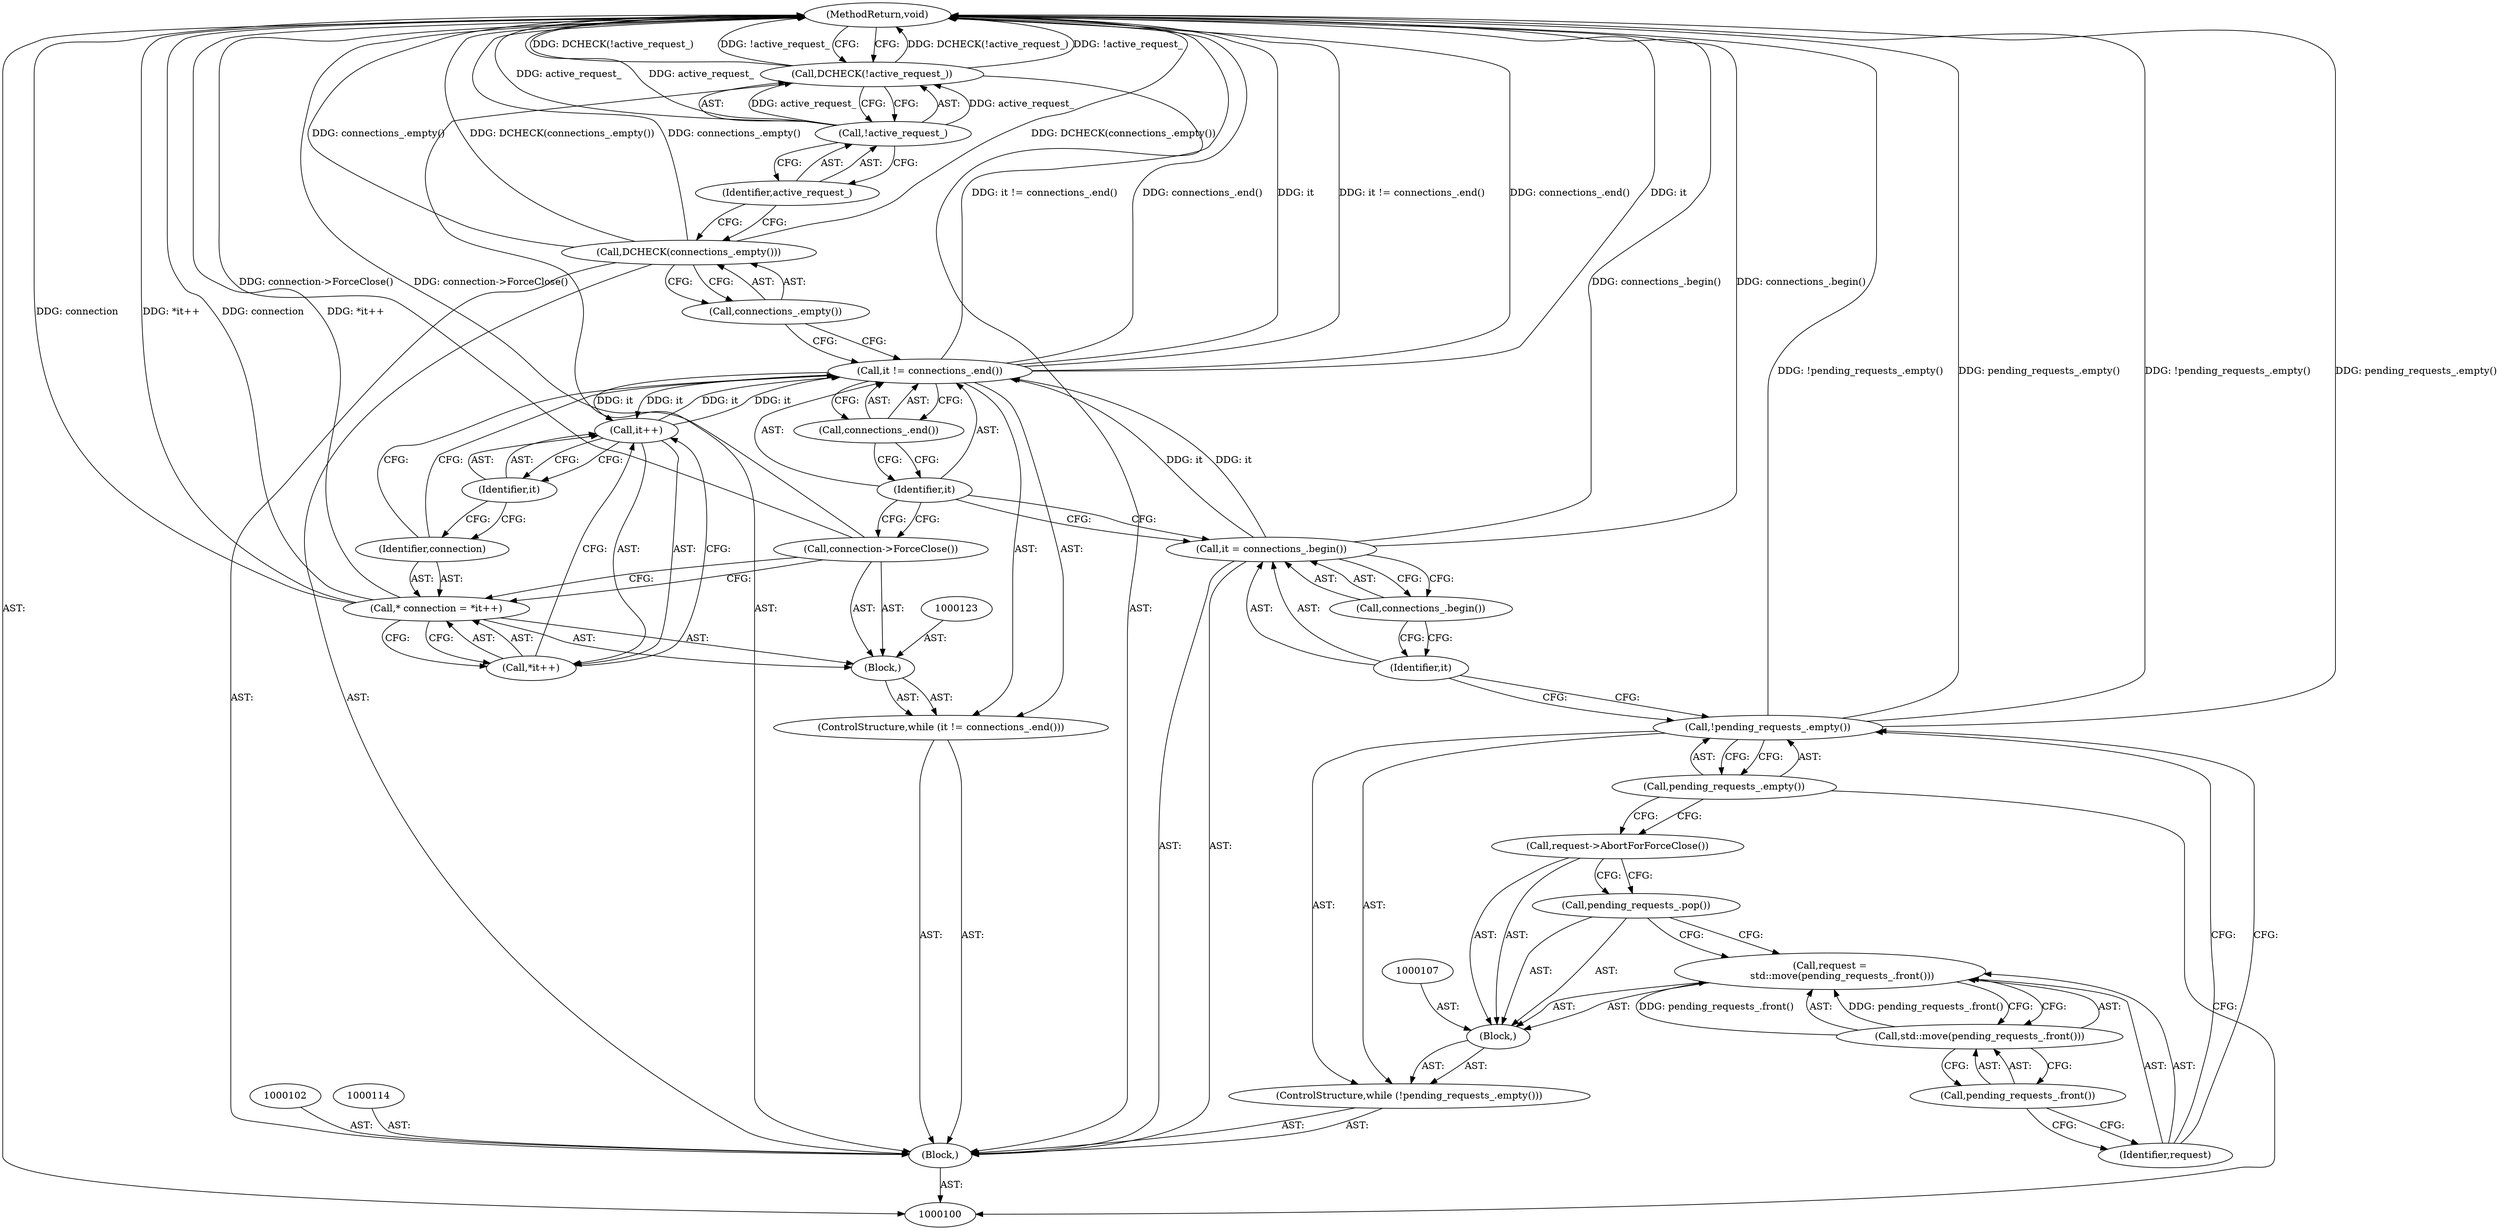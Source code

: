 digraph "1_Chrome_eaf2e8bce3855d362e53034bd83f0e3aff8714e4" {
"1000135" [label="(MethodReturn,void)"];
"1000101" [label="(Block,)"];
"1000117" [label="(Call,connections_.begin())"];
"1000115" [label="(Call,it = connections_.begin())"];
"1000116" [label="(Identifier,it)"];
"1000121" [label="(Call,connections_.end())"];
"1000118" [label="(ControlStructure,while (it != connections_.end()))"];
"1000119" [label="(Call,it != connections_.end())"];
"1000120" [label="(Identifier,it)"];
"1000124" [label="(Call,* connection = *it++)"];
"1000125" [label="(Identifier,connection)"];
"1000126" [label="(Call,*it++)"];
"1000127" [label="(Call,it++)"];
"1000128" [label="(Identifier,it)"];
"1000122" [label="(Block,)"];
"1000129" [label="(Call,connection->ForceClose())"];
"1000131" [label="(Call,connections_.empty())"];
"1000130" [label="(Call,DCHECK(connections_.empty()))"];
"1000133" [label="(Call,!active_request_)"];
"1000134" [label="(Identifier,active_request_)"];
"1000132" [label="(Call,DCHECK(!active_request_))"];
"1000105" [label="(Call,pending_requests_.empty())"];
"1000103" [label="(ControlStructure,while (!pending_requests_.empty()))"];
"1000104" [label="(Call,!pending_requests_.empty())"];
"1000108" [label="(Call,request =\n        std::move(pending_requests_.front()))"];
"1000109" [label="(Identifier,request)"];
"1000106" [label="(Block,)"];
"1000111" [label="(Call,pending_requests_.front())"];
"1000110" [label="(Call,std::move(pending_requests_.front()))"];
"1000112" [label="(Call,pending_requests_.pop())"];
"1000113" [label="(Call,request->AbortForForceClose())"];
"1000135" -> "1000100"  [label="AST: "];
"1000135" -> "1000132"  [label="CFG: "];
"1000115" -> "1000135"  [label="DDG: connections_.begin()"];
"1000124" -> "1000135"  [label="DDG: connection"];
"1000124" -> "1000135"  [label="DDG: *it++"];
"1000104" -> "1000135"  [label="DDG: !pending_requests_.empty()"];
"1000104" -> "1000135"  [label="DDG: pending_requests_.empty()"];
"1000132" -> "1000135"  [label="DDG: DCHECK(!active_request_)"];
"1000132" -> "1000135"  [label="DDG: !active_request_"];
"1000119" -> "1000135"  [label="DDG: it"];
"1000119" -> "1000135"  [label="DDG: it != connections_.end()"];
"1000119" -> "1000135"  [label="DDG: connections_.end()"];
"1000130" -> "1000135"  [label="DDG: DCHECK(connections_.empty())"];
"1000130" -> "1000135"  [label="DDG: connections_.empty()"];
"1000129" -> "1000135"  [label="DDG: connection->ForceClose()"];
"1000133" -> "1000135"  [label="DDG: active_request_"];
"1000101" -> "1000100"  [label="AST: "];
"1000102" -> "1000101"  [label="AST: "];
"1000103" -> "1000101"  [label="AST: "];
"1000114" -> "1000101"  [label="AST: "];
"1000115" -> "1000101"  [label="AST: "];
"1000118" -> "1000101"  [label="AST: "];
"1000130" -> "1000101"  [label="AST: "];
"1000132" -> "1000101"  [label="AST: "];
"1000117" -> "1000115"  [label="AST: "];
"1000117" -> "1000116"  [label="CFG: "];
"1000115" -> "1000117"  [label="CFG: "];
"1000115" -> "1000101"  [label="AST: "];
"1000115" -> "1000117"  [label="CFG: "];
"1000116" -> "1000115"  [label="AST: "];
"1000117" -> "1000115"  [label="AST: "];
"1000120" -> "1000115"  [label="CFG: "];
"1000115" -> "1000135"  [label="DDG: connections_.begin()"];
"1000115" -> "1000119"  [label="DDG: it"];
"1000116" -> "1000115"  [label="AST: "];
"1000116" -> "1000104"  [label="CFG: "];
"1000117" -> "1000116"  [label="CFG: "];
"1000121" -> "1000119"  [label="AST: "];
"1000121" -> "1000120"  [label="CFG: "];
"1000119" -> "1000121"  [label="CFG: "];
"1000118" -> "1000101"  [label="AST: "];
"1000119" -> "1000118"  [label="AST: "];
"1000122" -> "1000118"  [label="AST: "];
"1000119" -> "1000118"  [label="AST: "];
"1000119" -> "1000121"  [label="CFG: "];
"1000120" -> "1000119"  [label="AST: "];
"1000121" -> "1000119"  [label="AST: "];
"1000125" -> "1000119"  [label="CFG: "];
"1000131" -> "1000119"  [label="CFG: "];
"1000119" -> "1000135"  [label="DDG: it"];
"1000119" -> "1000135"  [label="DDG: it != connections_.end()"];
"1000119" -> "1000135"  [label="DDG: connections_.end()"];
"1000127" -> "1000119"  [label="DDG: it"];
"1000115" -> "1000119"  [label="DDG: it"];
"1000119" -> "1000127"  [label="DDG: it"];
"1000120" -> "1000119"  [label="AST: "];
"1000120" -> "1000129"  [label="CFG: "];
"1000120" -> "1000115"  [label="CFG: "];
"1000121" -> "1000120"  [label="CFG: "];
"1000124" -> "1000122"  [label="AST: "];
"1000124" -> "1000126"  [label="CFG: "];
"1000125" -> "1000124"  [label="AST: "];
"1000126" -> "1000124"  [label="AST: "];
"1000129" -> "1000124"  [label="CFG: "];
"1000124" -> "1000135"  [label="DDG: connection"];
"1000124" -> "1000135"  [label="DDG: *it++"];
"1000125" -> "1000124"  [label="AST: "];
"1000125" -> "1000119"  [label="CFG: "];
"1000128" -> "1000125"  [label="CFG: "];
"1000126" -> "1000124"  [label="AST: "];
"1000126" -> "1000127"  [label="CFG: "];
"1000127" -> "1000126"  [label="AST: "];
"1000124" -> "1000126"  [label="CFG: "];
"1000127" -> "1000126"  [label="AST: "];
"1000127" -> "1000128"  [label="CFG: "];
"1000128" -> "1000127"  [label="AST: "];
"1000126" -> "1000127"  [label="CFG: "];
"1000127" -> "1000119"  [label="DDG: it"];
"1000119" -> "1000127"  [label="DDG: it"];
"1000128" -> "1000127"  [label="AST: "];
"1000128" -> "1000125"  [label="CFG: "];
"1000127" -> "1000128"  [label="CFG: "];
"1000122" -> "1000118"  [label="AST: "];
"1000123" -> "1000122"  [label="AST: "];
"1000124" -> "1000122"  [label="AST: "];
"1000129" -> "1000122"  [label="AST: "];
"1000129" -> "1000122"  [label="AST: "];
"1000129" -> "1000124"  [label="CFG: "];
"1000120" -> "1000129"  [label="CFG: "];
"1000129" -> "1000135"  [label="DDG: connection->ForceClose()"];
"1000131" -> "1000130"  [label="AST: "];
"1000131" -> "1000119"  [label="CFG: "];
"1000130" -> "1000131"  [label="CFG: "];
"1000130" -> "1000101"  [label="AST: "];
"1000130" -> "1000131"  [label="CFG: "];
"1000131" -> "1000130"  [label="AST: "];
"1000134" -> "1000130"  [label="CFG: "];
"1000130" -> "1000135"  [label="DDG: DCHECK(connections_.empty())"];
"1000130" -> "1000135"  [label="DDG: connections_.empty()"];
"1000133" -> "1000132"  [label="AST: "];
"1000133" -> "1000134"  [label="CFG: "];
"1000134" -> "1000133"  [label="AST: "];
"1000132" -> "1000133"  [label="CFG: "];
"1000133" -> "1000135"  [label="DDG: active_request_"];
"1000133" -> "1000132"  [label="DDG: active_request_"];
"1000134" -> "1000133"  [label="AST: "];
"1000134" -> "1000130"  [label="CFG: "];
"1000133" -> "1000134"  [label="CFG: "];
"1000132" -> "1000101"  [label="AST: "];
"1000132" -> "1000133"  [label="CFG: "];
"1000133" -> "1000132"  [label="AST: "];
"1000135" -> "1000132"  [label="CFG: "];
"1000132" -> "1000135"  [label="DDG: DCHECK(!active_request_)"];
"1000132" -> "1000135"  [label="DDG: !active_request_"];
"1000133" -> "1000132"  [label="DDG: active_request_"];
"1000105" -> "1000104"  [label="AST: "];
"1000105" -> "1000113"  [label="CFG: "];
"1000105" -> "1000100"  [label="CFG: "];
"1000104" -> "1000105"  [label="CFG: "];
"1000103" -> "1000101"  [label="AST: "];
"1000104" -> "1000103"  [label="AST: "];
"1000106" -> "1000103"  [label="AST: "];
"1000104" -> "1000103"  [label="AST: "];
"1000104" -> "1000105"  [label="CFG: "];
"1000105" -> "1000104"  [label="AST: "];
"1000109" -> "1000104"  [label="CFG: "];
"1000116" -> "1000104"  [label="CFG: "];
"1000104" -> "1000135"  [label="DDG: !pending_requests_.empty()"];
"1000104" -> "1000135"  [label="DDG: pending_requests_.empty()"];
"1000108" -> "1000106"  [label="AST: "];
"1000108" -> "1000110"  [label="CFG: "];
"1000109" -> "1000108"  [label="AST: "];
"1000110" -> "1000108"  [label="AST: "];
"1000112" -> "1000108"  [label="CFG: "];
"1000110" -> "1000108"  [label="DDG: pending_requests_.front()"];
"1000109" -> "1000108"  [label="AST: "];
"1000109" -> "1000104"  [label="CFG: "];
"1000111" -> "1000109"  [label="CFG: "];
"1000106" -> "1000103"  [label="AST: "];
"1000107" -> "1000106"  [label="AST: "];
"1000108" -> "1000106"  [label="AST: "];
"1000112" -> "1000106"  [label="AST: "];
"1000113" -> "1000106"  [label="AST: "];
"1000111" -> "1000110"  [label="AST: "];
"1000111" -> "1000109"  [label="CFG: "];
"1000110" -> "1000111"  [label="CFG: "];
"1000110" -> "1000108"  [label="AST: "];
"1000110" -> "1000111"  [label="CFG: "];
"1000111" -> "1000110"  [label="AST: "];
"1000108" -> "1000110"  [label="CFG: "];
"1000110" -> "1000108"  [label="DDG: pending_requests_.front()"];
"1000112" -> "1000106"  [label="AST: "];
"1000112" -> "1000108"  [label="CFG: "];
"1000113" -> "1000112"  [label="CFG: "];
"1000113" -> "1000106"  [label="AST: "];
"1000113" -> "1000112"  [label="CFG: "];
"1000105" -> "1000113"  [label="CFG: "];
}
